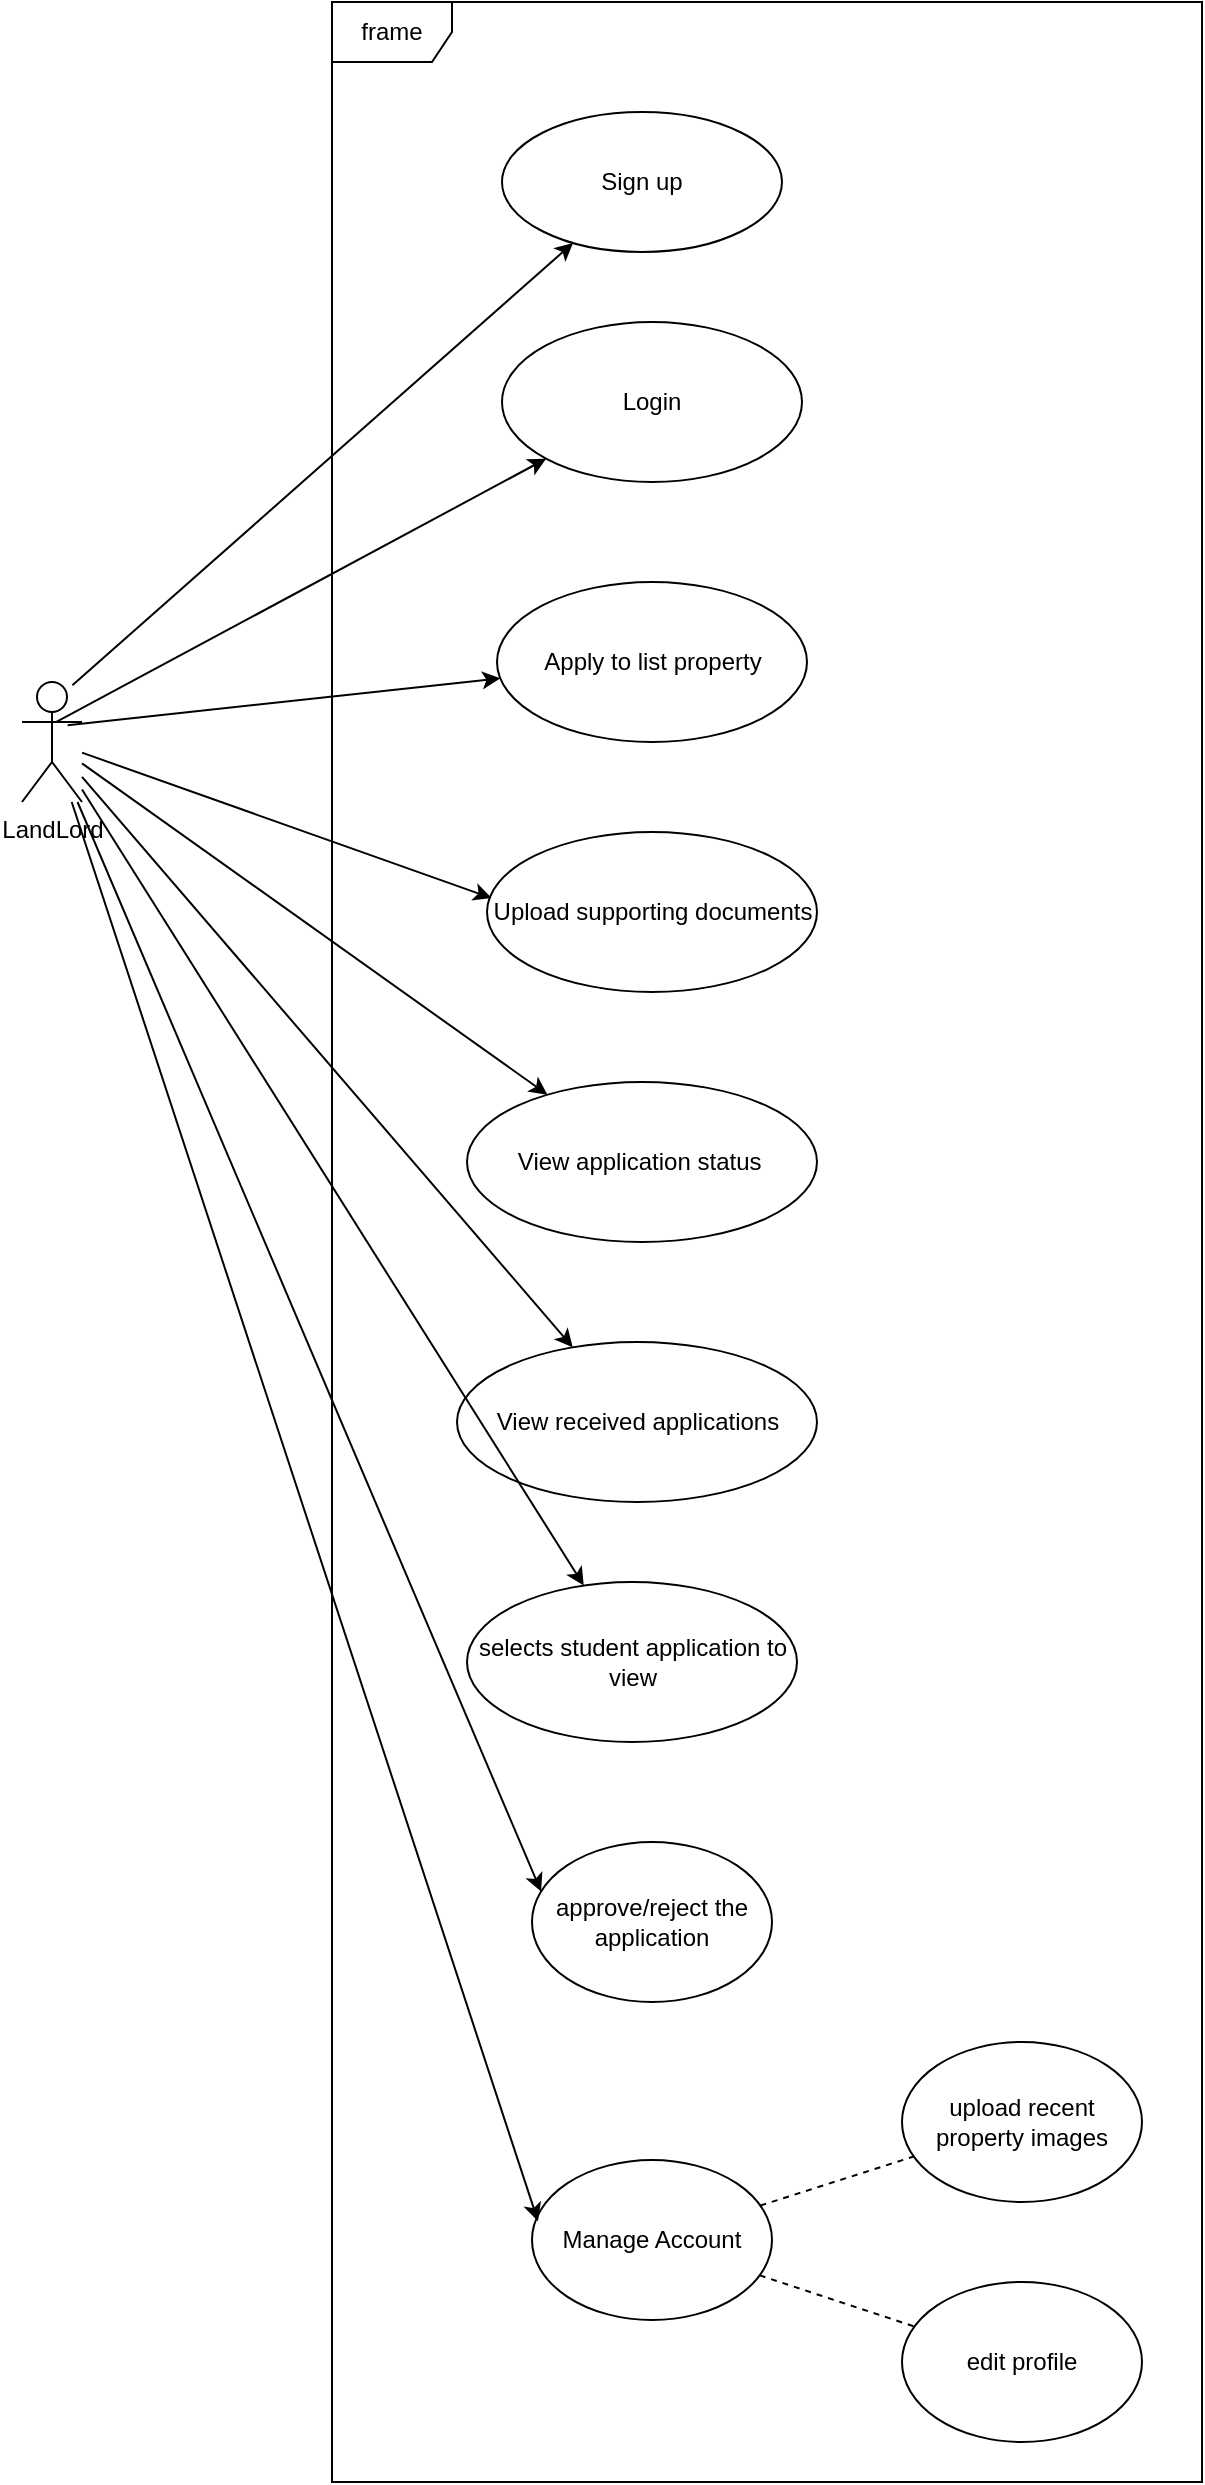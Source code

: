 <mxfile version="24.2.5" type="github">
  <diagram name="Page-1" id="x1DN1nLivGBnPnscxvWS">
    <mxGraphModel dx="1800" dy="870" grid="1" gridSize="10" guides="1" tooltips="1" connect="1" arrows="1" fold="1" page="1" pageScale="1" pageWidth="827" pageHeight="1169" math="0" shadow="0">
      <root>
        <mxCell id="0" />
        <mxCell id="1" parent="0" />
        <mxCell id="pR162YDgCy7yolBOsbA_-1" value="LandLord" style="shape=umlActor;verticalLabelPosition=bottom;verticalAlign=top;html=1;" parent="1" vertex="1">
          <mxGeometry x="30" y="430" width="30" height="60" as="geometry" />
        </mxCell>
        <mxCell id="pR162YDgCy7yolBOsbA_-2" value="frame" style="shape=umlFrame;whiteSpace=wrap;html=1;pointerEvents=0;" parent="1" vertex="1">
          <mxGeometry x="185" y="90" width="435" height="1240" as="geometry" />
        </mxCell>
        <mxCell id="pR162YDgCy7yolBOsbA_-3" value="Sign up" style="ellipse;whiteSpace=wrap;html=1;" parent="1" vertex="1">
          <mxGeometry x="270" y="145" width="140" height="70" as="geometry" />
        </mxCell>
        <mxCell id="is5QXzpmRjvDhKgGf_G8-1" value="Login" style="ellipse;whiteSpace=wrap;html=1;" vertex="1" parent="1">
          <mxGeometry x="270" y="250" width="150" height="80" as="geometry" />
        </mxCell>
        <mxCell id="is5QXzpmRjvDhKgGf_G8-2" value="Apply to list property" style="ellipse;whiteSpace=wrap;html=1;" vertex="1" parent="1">
          <mxGeometry x="267.5" y="380" width="155" height="80" as="geometry" />
        </mxCell>
        <mxCell id="is5QXzpmRjvDhKgGf_G8-3" value="Upload supporting documents" style="ellipse;whiteSpace=wrap;html=1;" vertex="1" parent="1">
          <mxGeometry x="262.5" y="505" width="165" height="80" as="geometry" />
        </mxCell>
        <mxCell id="is5QXzpmRjvDhKgGf_G8-4" value="View application status&amp;nbsp;" style="ellipse;whiteSpace=wrap;html=1;" vertex="1" parent="1">
          <mxGeometry x="252.5" y="630" width="175" height="80" as="geometry" />
        </mxCell>
        <mxCell id="is5QXzpmRjvDhKgGf_G8-5" value="View received applications" style="ellipse;whiteSpace=wrap;html=1;" vertex="1" parent="1">
          <mxGeometry x="247.5" y="760" width="180" height="80" as="geometry" />
        </mxCell>
        <mxCell id="is5QXzpmRjvDhKgGf_G8-6" value="selects student application to view" style="ellipse;whiteSpace=wrap;html=1;" vertex="1" parent="1">
          <mxGeometry x="252.5" y="880" width="165" height="80" as="geometry" />
        </mxCell>
        <mxCell id="is5QXzpmRjvDhKgGf_G8-7" value="approve/reject the application" style="ellipse;whiteSpace=wrap;html=1;" vertex="1" parent="1">
          <mxGeometry x="285" y="1010" width="120" height="80" as="geometry" />
        </mxCell>
        <mxCell id="is5QXzpmRjvDhKgGf_G8-8" value="Manage Account" style="ellipse;whiteSpace=wrap;html=1;" vertex="1" parent="1">
          <mxGeometry x="285" y="1169" width="120" height="80" as="geometry" />
        </mxCell>
        <mxCell id="is5QXzpmRjvDhKgGf_G8-13" value="" style="endArrow=classic;html=1;rounded=0;exitX=0.573;exitY=0.333;exitDx=0;exitDy=0;exitPerimeter=0;" edge="1" parent="1" source="pR162YDgCy7yolBOsbA_-1" target="is5QXzpmRjvDhKgGf_G8-1">
          <mxGeometry width="50" height="50" relative="1" as="geometry">
            <mxPoint x="30" y="440" as="sourcePoint" />
            <mxPoint x="80" y="390" as="targetPoint" />
          </mxGeometry>
        </mxCell>
        <mxCell id="is5QXzpmRjvDhKgGf_G8-14" value="" style="endArrow=classic;html=1;rounded=0;exitX=0.84;exitY=0.027;exitDx=0;exitDy=0;exitPerimeter=0;" edge="1" parent="1" source="pR162YDgCy7yolBOsbA_-1" target="pR162YDgCy7yolBOsbA_-3">
          <mxGeometry width="50" height="50" relative="1" as="geometry">
            <mxPoint x="60" y="420" as="sourcePoint" />
            <mxPoint x="80" y="390" as="targetPoint" />
          </mxGeometry>
        </mxCell>
        <mxCell id="is5QXzpmRjvDhKgGf_G8-15" value="" style="endArrow=classic;html=1;rounded=0;exitX=0.76;exitY=0.36;exitDx=0;exitDy=0;exitPerimeter=0;" edge="1" parent="1" source="pR162YDgCy7yolBOsbA_-1" target="is5QXzpmRjvDhKgGf_G8-2">
          <mxGeometry width="50" height="50" relative="1" as="geometry">
            <mxPoint x="30" y="440" as="sourcePoint" />
            <mxPoint x="80" y="390" as="targetPoint" />
          </mxGeometry>
        </mxCell>
        <mxCell id="is5QXzpmRjvDhKgGf_G8-16" value="" style="endArrow=classic;html=1;rounded=0;entryX=0.014;entryY=0.413;entryDx=0;entryDy=0;entryPerimeter=0;" edge="1" parent="1" source="pR162YDgCy7yolBOsbA_-1" target="is5QXzpmRjvDhKgGf_G8-3">
          <mxGeometry width="50" height="50" relative="1" as="geometry">
            <mxPoint x="30" y="620" as="sourcePoint" />
            <mxPoint x="80" y="570" as="targetPoint" />
          </mxGeometry>
        </mxCell>
        <mxCell id="is5QXzpmRjvDhKgGf_G8-17" value="" style="endArrow=classic;html=1;rounded=0;" edge="1" parent="1" source="pR162YDgCy7yolBOsbA_-1" target="is5QXzpmRjvDhKgGf_G8-4">
          <mxGeometry width="50" height="50" relative="1" as="geometry">
            <mxPoint x="30" y="620" as="sourcePoint" />
            <mxPoint x="80" y="570" as="targetPoint" />
          </mxGeometry>
        </mxCell>
        <mxCell id="is5QXzpmRjvDhKgGf_G8-18" value="" style="endArrow=classic;html=1;rounded=0;" edge="1" parent="1" source="pR162YDgCy7yolBOsbA_-1" target="is5QXzpmRjvDhKgGf_G8-5">
          <mxGeometry width="50" height="50" relative="1" as="geometry">
            <mxPoint x="30" y="810" as="sourcePoint" />
            <mxPoint x="80" y="760" as="targetPoint" />
          </mxGeometry>
        </mxCell>
        <mxCell id="is5QXzpmRjvDhKgGf_G8-19" value="" style="endArrow=classic;html=1;rounded=0;" edge="1" parent="1" source="pR162YDgCy7yolBOsbA_-1" target="is5QXzpmRjvDhKgGf_G8-6">
          <mxGeometry width="50" height="50" relative="1" as="geometry">
            <mxPoint x="30" y="870" as="sourcePoint" />
            <mxPoint x="80" y="820" as="targetPoint" />
          </mxGeometry>
        </mxCell>
        <mxCell id="is5QXzpmRjvDhKgGf_G8-20" value="" style="endArrow=classic;html=1;rounded=0;entryX=0.038;entryY=0.31;entryDx=0;entryDy=0;entryPerimeter=0;" edge="1" parent="1" source="pR162YDgCy7yolBOsbA_-1" target="is5QXzpmRjvDhKgGf_G8-7">
          <mxGeometry width="50" height="50" relative="1" as="geometry">
            <mxPoint x="90" y="870" as="sourcePoint" />
            <mxPoint x="140" y="820" as="targetPoint" />
          </mxGeometry>
        </mxCell>
        <mxCell id="is5QXzpmRjvDhKgGf_G8-21" value="" style="endArrow=classic;html=1;rounded=0;entryX=0.025;entryY=0.383;entryDx=0;entryDy=0;entryPerimeter=0;" edge="1" parent="1" source="pR162YDgCy7yolBOsbA_-1" target="is5QXzpmRjvDhKgGf_G8-8">
          <mxGeometry width="50" height="50" relative="1" as="geometry">
            <mxPoint x="70" y="700" as="sourcePoint" />
            <mxPoint x="140" y="1090" as="targetPoint" />
          </mxGeometry>
        </mxCell>
        <mxCell id="is5QXzpmRjvDhKgGf_G8-23" value="" style="endArrow=none;dashed=1;html=1;rounded=0;" edge="1" parent="1" source="is5QXzpmRjvDhKgGf_G8-8" target="is5QXzpmRjvDhKgGf_G8-24">
          <mxGeometry width="50" height="50" relative="1" as="geometry">
            <mxPoint x="410" y="1200" as="sourcePoint" />
            <mxPoint x="460" y="1150" as="targetPoint" />
          </mxGeometry>
        </mxCell>
        <mxCell id="is5QXzpmRjvDhKgGf_G8-24" value="upload recent property images" style="ellipse;whiteSpace=wrap;html=1;" vertex="1" parent="1">
          <mxGeometry x="470" y="1110" width="120" height="80" as="geometry" />
        </mxCell>
        <mxCell id="is5QXzpmRjvDhKgGf_G8-25" value="edit profile" style="ellipse;whiteSpace=wrap;html=1;" vertex="1" parent="1">
          <mxGeometry x="470" y="1230" width="120" height="80" as="geometry" />
        </mxCell>
        <mxCell id="is5QXzpmRjvDhKgGf_G8-26" value="" style="endArrow=none;dashed=1;html=1;rounded=0;" edge="1" parent="1" source="is5QXzpmRjvDhKgGf_G8-8" target="is5QXzpmRjvDhKgGf_G8-25">
          <mxGeometry width="50" height="50" relative="1" as="geometry">
            <mxPoint x="405" y="1260" as="sourcePoint" />
            <mxPoint x="455" y="1210" as="targetPoint" />
          </mxGeometry>
        </mxCell>
      </root>
    </mxGraphModel>
  </diagram>
</mxfile>
